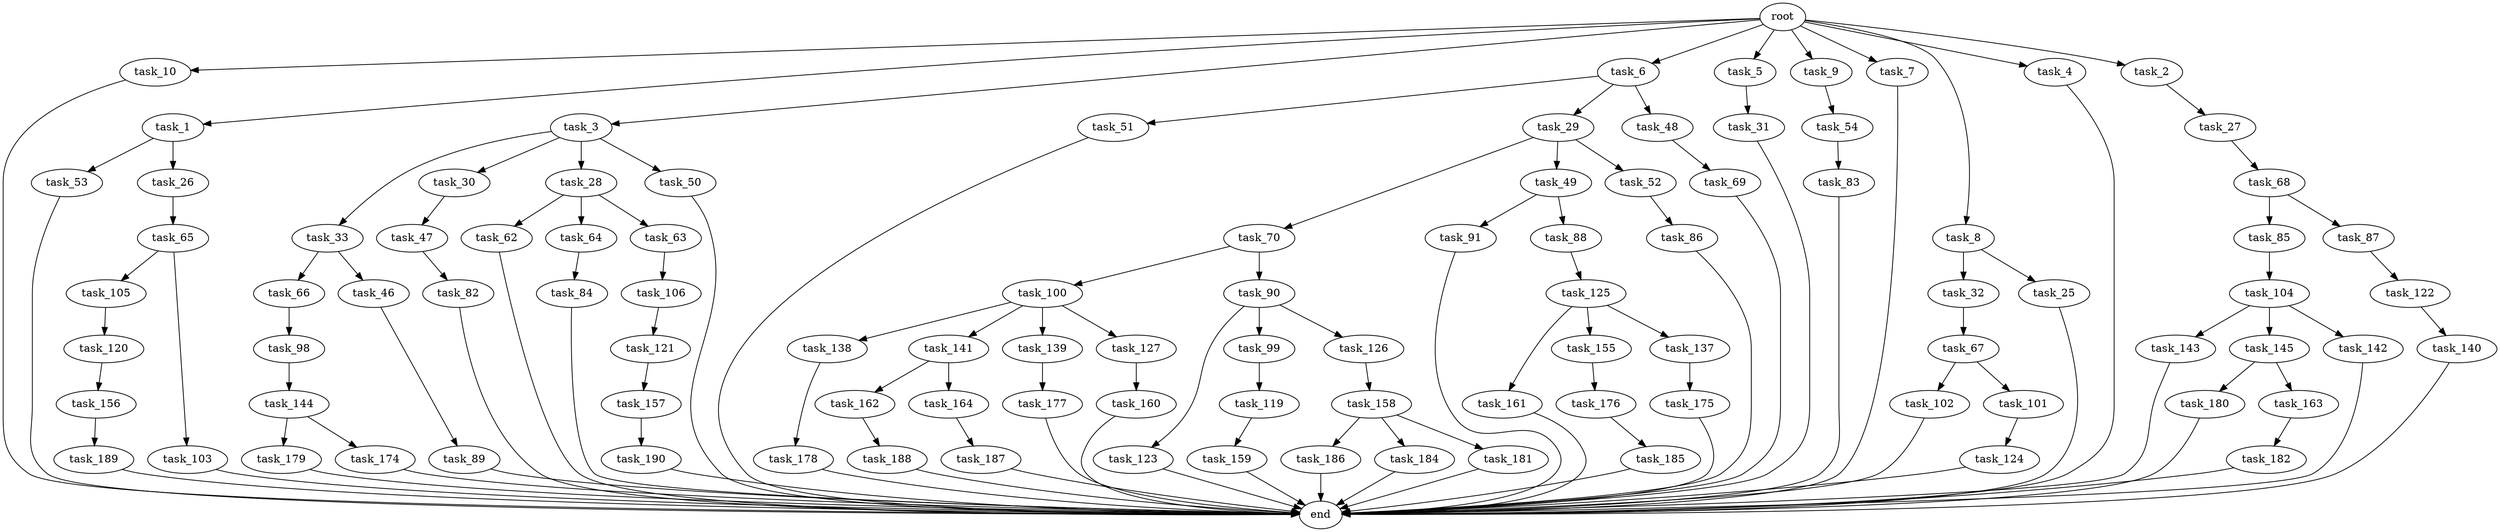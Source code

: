 digraph G {
  task_100 [size="137438953472.000000"];
  task_31 [size="420906795008.000000"];
  task_33 [size="309237645312.000000"];
  task_47 [size="214748364800.000000"];
  task_62 [size="695784701952.000000"];
  task_157 [size="420906795008.000000"];
  task_106 [size="858993459200.000000"];
  task_177 [size="420906795008.000000"];
  task_102 [size="420906795008.000000"];
  task_32 [size="695784701952.000000"];
  task_159 [size="77309411328.000000"];
  task_123 [size="858993459200.000000"];
  task_30 [size="309237645312.000000"];
  task_10 [size="1024.000000"];
  end [size="0.000000"];
  task_27 [size="214748364800.000000"];
  task_105 [size="549755813888.000000"];
  task_104 [size="137438953472.000000"];
  task_138 [size="549755813888.000000"];
  task_143 [size="549755813888.000000"];
  task_70 [size="77309411328.000000"];
  task_53 [size="77309411328.000000"];
  task_122 [size="549755813888.000000"];
  task_1 [size="1024.000000"];
  task_66 [size="858993459200.000000"];
  task_3 [size="1024.000000"];
  task_6 [size="1024.000000"];
  task_161 [size="137438953472.000000"];
  task_119 [size="77309411328.000000"];
  task_85 [size="858993459200.000000"];
  task_160 [size="137438953472.000000"];
  task_26 [size="77309411328.000000"];
  task_5 [size="1024.000000"];
  task_141 [size="549755813888.000000"];
  task_25 [size="695784701952.000000"];
  task_145 [size="549755813888.000000"];
  task_46 [size="858993459200.000000"];
  task_188 [size="137438953472.000000"];
  task_162 [size="214748364800.000000"];
  task_83 [size="420906795008.000000"];
  task_98 [size="77309411328.000000"];
  task_28 [size="309237645312.000000"];
  task_51 [size="420906795008.000000"];
  task_9 [size="1024.000000"];
  task_68 [size="34359738368.000000"];
  task_175 [size="34359738368.000000"];
  task_67 [size="77309411328.000000"];
  task_29 [size="420906795008.000000"];
  task_182 [size="695784701952.000000"];
  task_176 [size="695784701952.000000"];
  task_179 [size="137438953472.000000"];
  task_82 [size="77309411328.000000"];
  task_139 [size="549755813888.000000"];
  task_64 [size="695784701952.000000"];
  task_140 [size="695784701952.000000"];
  task_180 [size="77309411328.000000"];
  task_99 [size="858993459200.000000"];
  task_120 [size="77309411328.000000"];
  task_155 [size="137438953472.000000"];
  task_69 [size="420906795008.000000"];
  task_89 [size="420906795008.000000"];
  task_186 [size="858993459200.000000"];
  task_90 [size="137438953472.000000"];
  task_121 [size="77309411328.000000"];
  task_91 [size="137438953472.000000"];
  task_125 [size="420906795008.000000"];
  task_137 [size="137438953472.000000"];
  task_189 [size="420906795008.000000"];
  task_158 [size="34359738368.000000"];
  task_187 [size="214748364800.000000"];
  task_84 [size="420906795008.000000"];
  task_88 [size="137438953472.000000"];
  task_48 [size="420906795008.000000"];
  task_184 [size="858993459200.000000"];
  task_126 [size="858993459200.000000"];
  task_7 [size="1024.000000"];
  task_103 [size="549755813888.000000"];
  task_50 [size="309237645312.000000"];
  task_164 [size="214748364800.000000"];
  root [size="0.000000"];
  task_49 [size="77309411328.000000"];
  task_127 [size="549755813888.000000"];
  task_124 [size="34359738368.000000"];
  task_8 [size="1024.000000"];
  task_156 [size="214748364800.000000"];
  task_163 [size="77309411328.000000"];
  task_142 [size="549755813888.000000"];
  task_181 [size="858993459200.000000"];
  task_87 [size="858993459200.000000"];
  task_101 [size="420906795008.000000"];
  task_52 [size="77309411328.000000"];
  task_144 [size="214748364800.000000"];
  task_4 [size="1024.000000"];
  task_174 [size="137438953472.000000"];
  task_63 [size="695784701952.000000"];
  task_190 [size="214748364800.000000"];
  task_185 [size="549755813888.000000"];
  task_86 [size="77309411328.000000"];
  task_2 [size="1024.000000"];
  task_178 [size="309237645312.000000"];
  task_54 [size="34359738368.000000"];
  task_65 [size="695784701952.000000"];

  task_100 -> task_138 [size="536870912.000000"];
  task_100 -> task_127 [size="536870912.000000"];
  task_100 -> task_139 [size="536870912.000000"];
  task_100 -> task_141 [size="536870912.000000"];
  task_31 -> end [size="1.000000"];
  task_33 -> task_46 [size="838860800.000000"];
  task_33 -> task_66 [size="838860800.000000"];
  task_47 -> task_82 [size="75497472.000000"];
  task_62 -> end [size="1.000000"];
  task_157 -> task_190 [size="209715200.000000"];
  task_106 -> task_121 [size="75497472.000000"];
  task_177 -> end [size="1.000000"];
  task_102 -> end [size="1.000000"];
  task_32 -> task_67 [size="75497472.000000"];
  task_159 -> end [size="1.000000"];
  task_123 -> end [size="1.000000"];
  task_30 -> task_47 [size="209715200.000000"];
  task_10 -> end [size="1.000000"];
  task_27 -> task_68 [size="33554432.000000"];
  task_105 -> task_120 [size="75497472.000000"];
  task_104 -> task_145 [size="536870912.000000"];
  task_104 -> task_143 [size="536870912.000000"];
  task_104 -> task_142 [size="536870912.000000"];
  task_138 -> task_178 [size="301989888.000000"];
  task_143 -> end [size="1.000000"];
  task_70 -> task_90 [size="134217728.000000"];
  task_70 -> task_100 [size="134217728.000000"];
  task_53 -> end [size="1.000000"];
  task_122 -> task_140 [size="679477248.000000"];
  task_1 -> task_26 [size="75497472.000000"];
  task_1 -> task_53 [size="75497472.000000"];
  task_66 -> task_98 [size="75497472.000000"];
  task_3 -> task_30 [size="301989888.000000"];
  task_3 -> task_33 [size="301989888.000000"];
  task_3 -> task_28 [size="301989888.000000"];
  task_3 -> task_50 [size="301989888.000000"];
  task_6 -> task_48 [size="411041792.000000"];
  task_6 -> task_51 [size="411041792.000000"];
  task_6 -> task_29 [size="411041792.000000"];
  task_161 -> end [size="1.000000"];
  task_119 -> task_159 [size="75497472.000000"];
  task_85 -> task_104 [size="134217728.000000"];
  task_160 -> end [size="1.000000"];
  task_26 -> task_65 [size="679477248.000000"];
  task_5 -> task_31 [size="411041792.000000"];
  task_141 -> task_164 [size="209715200.000000"];
  task_141 -> task_162 [size="209715200.000000"];
  task_25 -> end [size="1.000000"];
  task_145 -> task_180 [size="75497472.000000"];
  task_145 -> task_163 [size="75497472.000000"];
  task_46 -> task_89 [size="411041792.000000"];
  task_188 -> end [size="1.000000"];
  task_162 -> task_188 [size="134217728.000000"];
  task_83 -> end [size="1.000000"];
  task_98 -> task_144 [size="209715200.000000"];
  task_28 -> task_64 [size="679477248.000000"];
  task_28 -> task_63 [size="679477248.000000"];
  task_28 -> task_62 [size="679477248.000000"];
  task_51 -> end [size="1.000000"];
  task_9 -> task_54 [size="33554432.000000"];
  task_68 -> task_85 [size="838860800.000000"];
  task_68 -> task_87 [size="838860800.000000"];
  task_175 -> end [size="1.000000"];
  task_67 -> task_101 [size="411041792.000000"];
  task_67 -> task_102 [size="411041792.000000"];
  task_29 -> task_49 [size="75497472.000000"];
  task_29 -> task_52 [size="75497472.000000"];
  task_29 -> task_70 [size="75497472.000000"];
  task_182 -> end [size="1.000000"];
  task_176 -> task_185 [size="536870912.000000"];
  task_179 -> end [size="1.000000"];
  task_82 -> end [size="1.000000"];
  task_139 -> task_177 [size="411041792.000000"];
  task_64 -> task_84 [size="411041792.000000"];
  task_140 -> end [size="1.000000"];
  task_180 -> end [size="1.000000"];
  task_99 -> task_119 [size="75497472.000000"];
  task_120 -> task_156 [size="209715200.000000"];
  task_155 -> task_176 [size="679477248.000000"];
  task_69 -> end [size="1.000000"];
  task_89 -> end [size="1.000000"];
  task_186 -> end [size="1.000000"];
  task_90 -> task_99 [size="838860800.000000"];
  task_90 -> task_126 [size="838860800.000000"];
  task_90 -> task_123 [size="838860800.000000"];
  task_121 -> task_157 [size="411041792.000000"];
  task_91 -> end [size="1.000000"];
  task_125 -> task_137 [size="134217728.000000"];
  task_125 -> task_155 [size="134217728.000000"];
  task_125 -> task_161 [size="134217728.000000"];
  task_137 -> task_175 [size="33554432.000000"];
  task_189 -> end [size="1.000000"];
  task_158 -> task_184 [size="838860800.000000"];
  task_158 -> task_181 [size="838860800.000000"];
  task_158 -> task_186 [size="838860800.000000"];
  task_187 -> end [size="1.000000"];
  task_84 -> end [size="1.000000"];
  task_88 -> task_125 [size="411041792.000000"];
  task_48 -> task_69 [size="411041792.000000"];
  task_184 -> end [size="1.000000"];
  task_126 -> task_158 [size="33554432.000000"];
  task_7 -> end [size="1.000000"];
  task_103 -> end [size="1.000000"];
  task_50 -> end [size="1.000000"];
  task_164 -> task_187 [size="209715200.000000"];
  root -> task_9 [size="1.000000"];
  root -> task_5 [size="1.000000"];
  root -> task_7 [size="1.000000"];
  root -> task_10 [size="1.000000"];
  root -> task_2 [size="1.000000"];
  root -> task_1 [size="1.000000"];
  root -> task_8 [size="1.000000"];
  root -> task_4 [size="1.000000"];
  root -> task_3 [size="1.000000"];
  root -> task_6 [size="1.000000"];
  task_49 -> task_88 [size="134217728.000000"];
  task_49 -> task_91 [size="134217728.000000"];
  task_127 -> task_160 [size="134217728.000000"];
  task_124 -> end [size="1.000000"];
  task_8 -> task_32 [size="679477248.000000"];
  task_8 -> task_25 [size="679477248.000000"];
  task_156 -> task_189 [size="411041792.000000"];
  task_163 -> task_182 [size="679477248.000000"];
  task_142 -> end [size="1.000000"];
  task_181 -> end [size="1.000000"];
  task_87 -> task_122 [size="536870912.000000"];
  task_101 -> task_124 [size="33554432.000000"];
  task_52 -> task_86 [size="75497472.000000"];
  task_144 -> task_174 [size="134217728.000000"];
  task_144 -> task_179 [size="134217728.000000"];
  task_4 -> end [size="1.000000"];
  task_174 -> end [size="1.000000"];
  task_63 -> task_106 [size="838860800.000000"];
  task_190 -> end [size="1.000000"];
  task_185 -> end [size="1.000000"];
  task_86 -> end [size="1.000000"];
  task_2 -> task_27 [size="209715200.000000"];
  task_178 -> end [size="1.000000"];
  task_54 -> task_83 [size="411041792.000000"];
  task_65 -> task_103 [size="536870912.000000"];
  task_65 -> task_105 [size="536870912.000000"];
}
